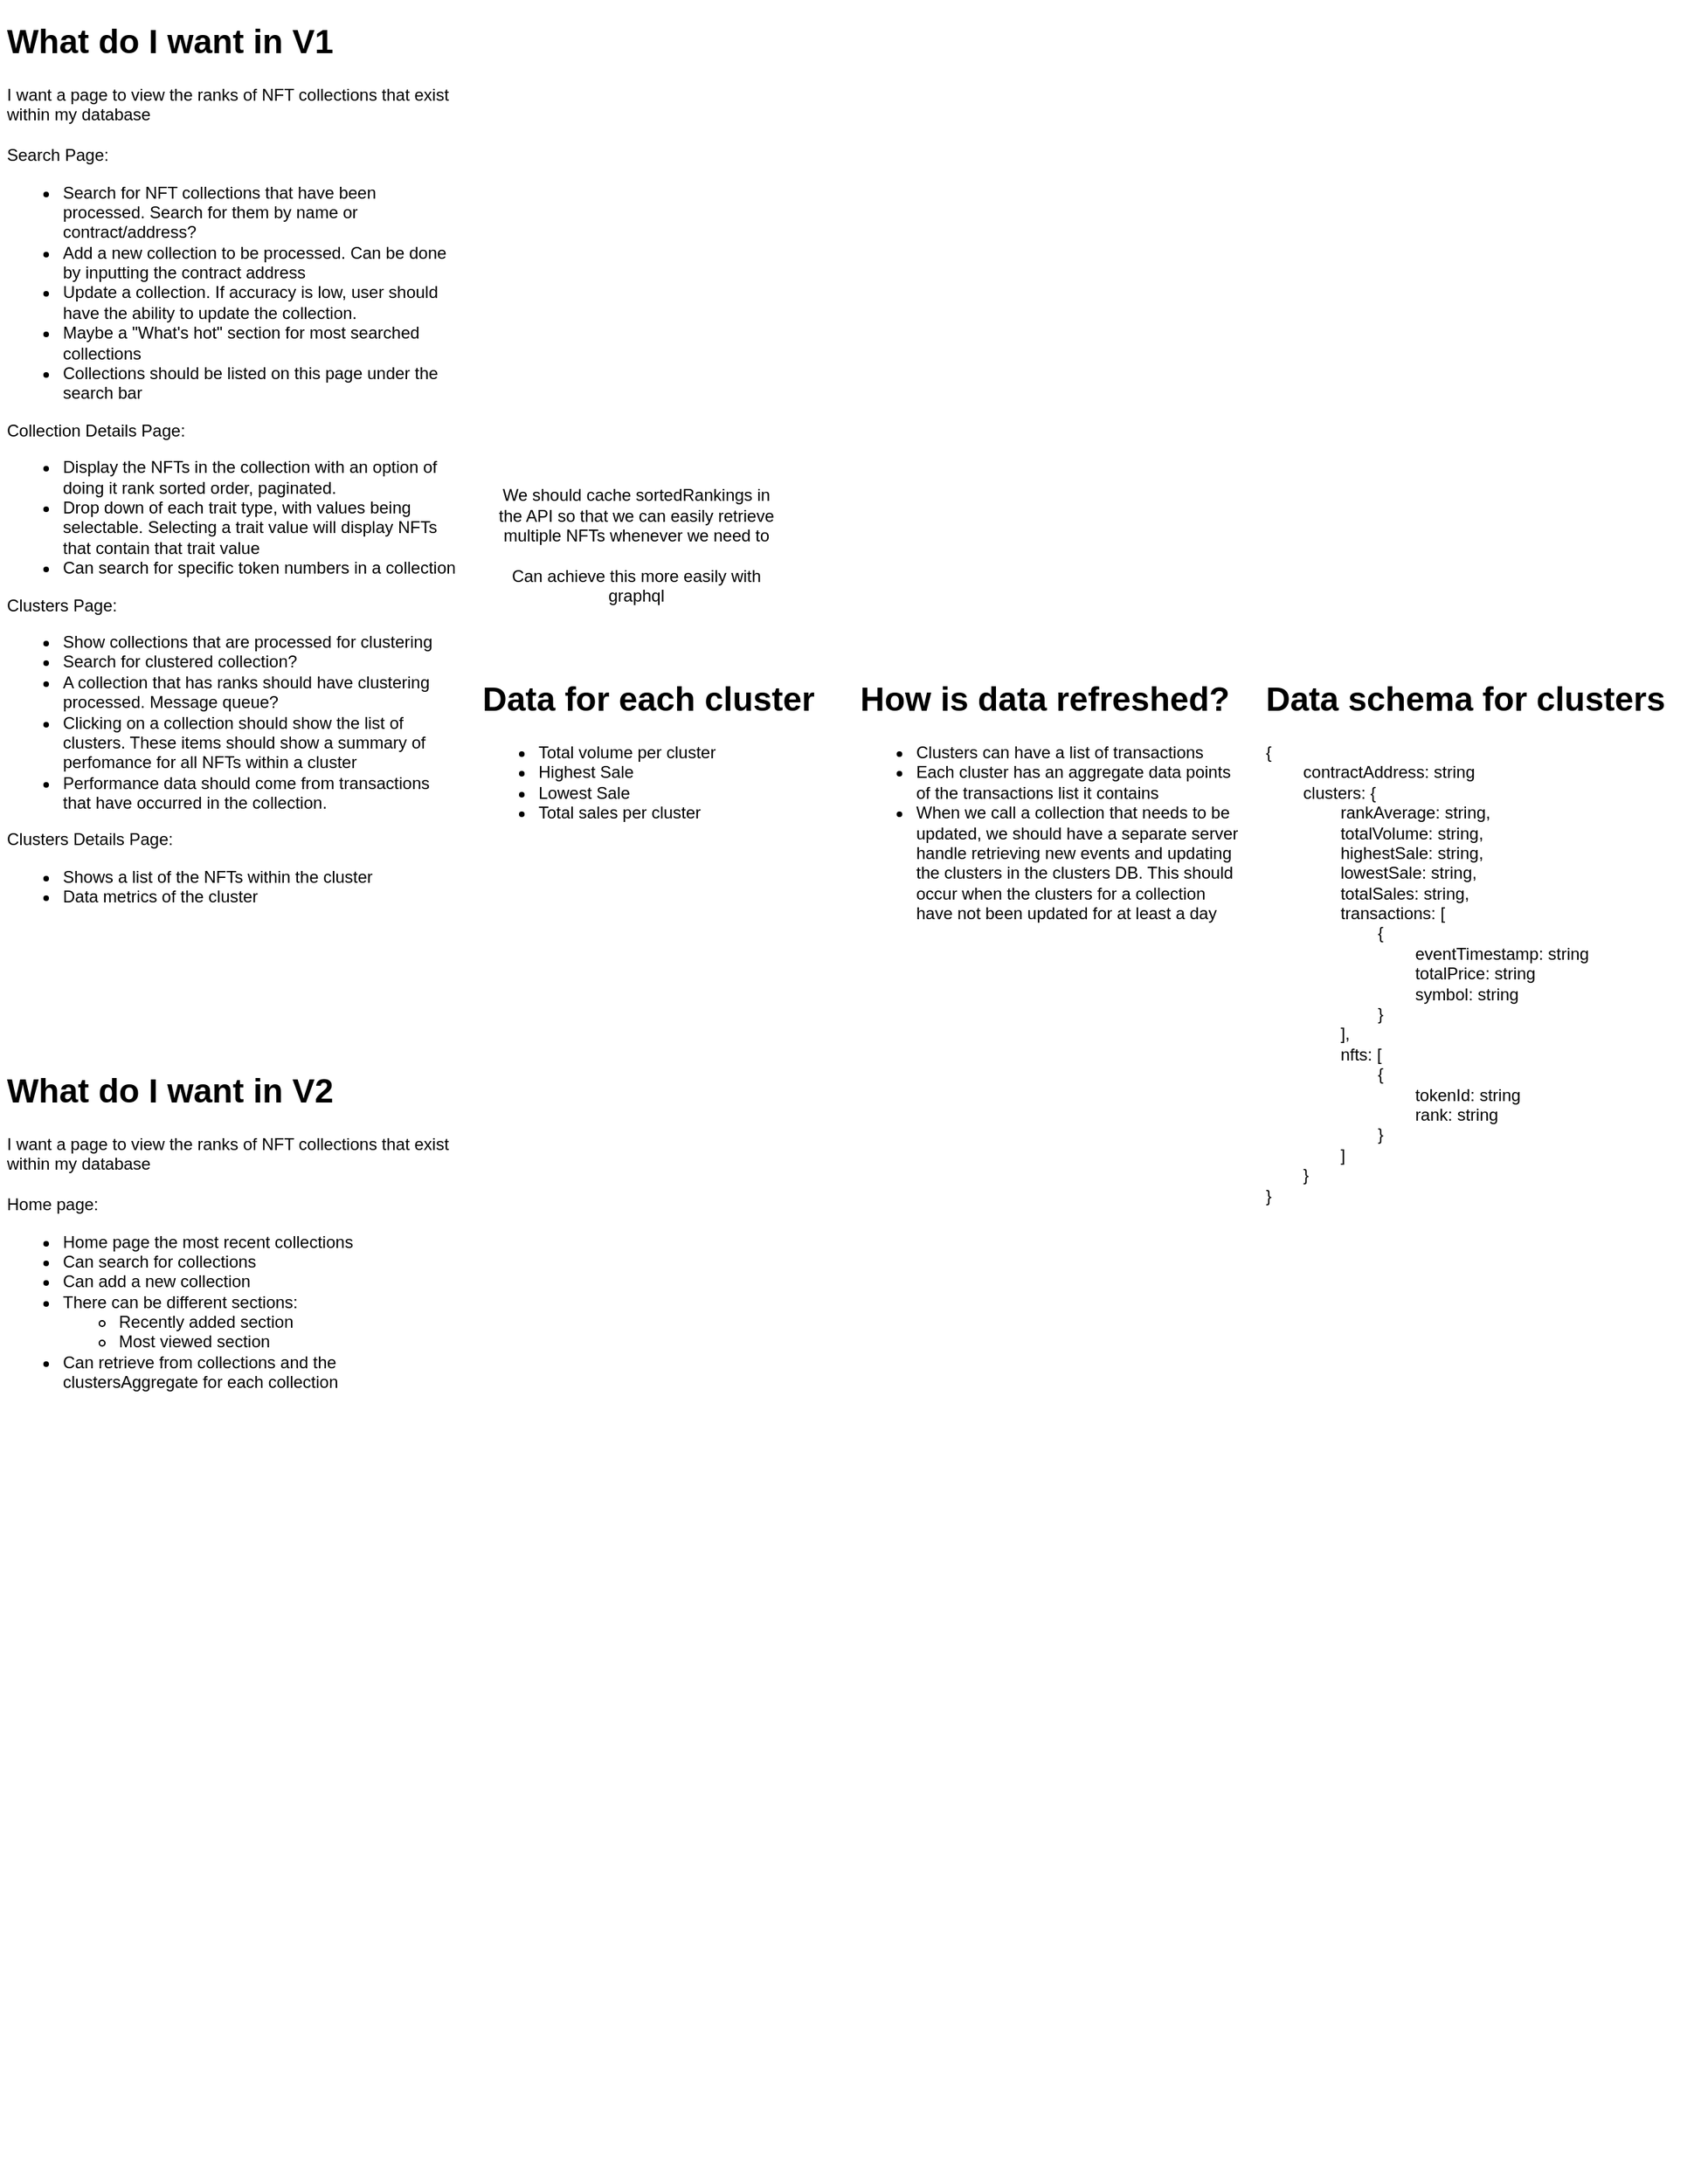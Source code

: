 <mxfile>
    <diagram id="VrxyGMRX-dzg5zkOl3ms" name="Page-1">
        <mxGraphModel dx="955" dy="620" grid="1" gridSize="10" guides="1" tooltips="1" connect="1" arrows="1" fold="1" page="1" pageScale="1" pageWidth="850" pageHeight="1100" math="0" shadow="0">
            <root>
                <mxCell id="0"/>
                <mxCell id="1" parent="0"/>
                <mxCell id="17" value="&lt;h1&gt;&lt;span&gt;What do I want in V1&lt;/span&gt;&lt;/h1&gt;&lt;div&gt;&lt;span&gt;I want a page to view the ranks of NFT collections that exist within my database&lt;/span&gt;&lt;/div&gt;&lt;div&gt;&lt;span&gt;&lt;br&gt;&lt;/span&gt;&lt;/div&gt;&lt;div&gt;&lt;span&gt;Search Page:&lt;/span&gt;&lt;/div&gt;&lt;div&gt;&lt;ul&gt;&lt;li&gt;&lt;span&gt;Search for NFT collections that have been processed. Search for them by name or contract/address?&lt;/span&gt;&lt;/li&gt;&lt;li&gt;Add a new collection to be processed. Can be done by inputting the contract address&lt;/li&gt;&lt;li&gt;Update a collection. If accuracy is low, user should have the ability to update the collection.&lt;/li&gt;&lt;li&gt;Maybe a &quot;What's hot&quot; section for most searched collections&lt;/li&gt;&lt;li&gt;Collections should be listed on this page under the search bar&lt;/li&gt;&lt;/ul&gt;&lt;div&gt;Collection Details Page:&lt;/div&gt;&lt;/div&gt;&lt;div&gt;&lt;ul&gt;&lt;li&gt;Display the NFTs in the collection with an option of doing it rank sorted order, paginated.&lt;/li&gt;&lt;li&gt;Drop down of each trait type, with values being selectable. Selecting a trait value will display NFTs that contain that trait value&lt;/li&gt;&lt;li&gt;Can search for specific token numbers in a collection&lt;/li&gt;&lt;/ul&gt;&lt;div&gt;Clusters Page:&lt;/div&gt;&lt;/div&gt;&lt;div&gt;&lt;ul&gt;&lt;li&gt;Show collections that are processed for clustering&lt;/li&gt;&lt;li&gt;Search for clustered collection?&lt;/li&gt;&lt;li&gt;A collection that has ranks should have clustering processed. Message queue?&lt;/li&gt;&lt;li&gt;Clicking on a collection should show the list of clusters. These items should show a summary of perfomance for all NFTs within a cluster&lt;/li&gt;&lt;li&gt;Performance data should come from transactions that have occurred in the collection.&amp;nbsp;&lt;/li&gt;&lt;/ul&gt;&lt;div&gt;Clusters Details Page:&lt;/div&gt;&lt;/div&gt;&lt;div&gt;&lt;ul&gt;&lt;li&gt;Shows a list of the NFTs within the cluster&lt;/li&gt;&lt;li&gt;Data metrics of the cluster&lt;/li&gt;&lt;/ul&gt;&lt;/div&gt;&lt;p&gt;&lt;/p&gt;" style="text;html=1;strokeColor=none;fillColor=none;spacing=5;spacingTop=-20;whiteSpace=wrap;overflow=hidden;rounded=0;" parent="1" vertex="1">
                    <mxGeometry x="10" y="410" width="330" height="730" as="geometry"/>
                </mxCell>
                <mxCell id="19" value="We should cache sortedRankings in the API so that we can easily retrieve multiple NFTs whenever we need to&lt;br&gt;&lt;br&gt;Can achieve this more easily with graphql&lt;br&gt;" style="text;html=1;strokeColor=none;fillColor=none;align=center;verticalAlign=middle;whiteSpace=wrap;rounded=0;" parent="1" vertex="1">
                    <mxGeometry x="360" y="740" width="210" height="100" as="geometry"/>
                </mxCell>
                <mxCell id="21" value="&lt;h1&gt;&lt;span&gt;Data for each cluster&lt;/span&gt;&lt;/h1&gt;&lt;div&gt;&lt;ul&gt;&lt;li&gt;Total volume per cluster&lt;/li&gt;&lt;li&gt;&lt;span&gt;Highest Sale&lt;/span&gt;&lt;/li&gt;&lt;li&gt;&lt;span&gt;Lowest Sale&lt;/span&gt;&lt;/li&gt;&lt;li&gt;&lt;span&gt;Total sales per cluster&lt;/span&gt;&lt;br&gt;&lt;/li&gt;&lt;/ul&gt;&lt;/div&gt;" style="text;html=1;strokeColor=none;fillColor=none;spacing=5;spacingTop=-20;whiteSpace=wrap;overflow=hidden;rounded=0;" parent="1" vertex="1">
                    <mxGeometry x="350" y="880" width="280" height="170" as="geometry"/>
                </mxCell>
                <mxCell id="22" value="&lt;h1&gt;&lt;span&gt;How is data refreshed?&lt;/span&gt;&lt;/h1&gt;&lt;div&gt;&lt;ul&gt;&lt;li&gt;Clusters can have a list of transactions&lt;/li&gt;&lt;li&gt;Each cluster has an aggregate data points of the transactions list it contains&lt;/li&gt;&lt;li&gt;When we call a collection that needs to be updated, we should have a separate server handle retrieving new events and updating the clusters in the clusters DB. This should occur when the clusters for a collection have not been updated for at least a day&lt;/li&gt;&lt;/ul&gt;&lt;/div&gt;" style="text;html=1;strokeColor=none;fillColor=none;spacing=5;spacingTop=-20;whiteSpace=wrap;overflow=hidden;rounded=0;" parent="1" vertex="1">
                    <mxGeometry x="620" y="880" width="280" height="220" as="geometry"/>
                </mxCell>
                <mxCell id="23" value="&lt;h1&gt;Data schema for clusters&lt;/h1&gt;&lt;div&gt;{&lt;/div&gt;&lt;div&gt;&lt;span style=&quot;white-space: pre&quot;&gt;&#9;&lt;/span&gt;contractAddress: string&lt;br&gt;&lt;/div&gt;&lt;div&gt;&lt;span style=&quot;white-space: pre&quot;&gt;&#9;&lt;/span&gt;clusters: {&lt;br&gt;&lt;/div&gt;&lt;div&gt;&lt;span style=&quot;white-space: pre&quot;&gt;&#9;&lt;/span&gt;&lt;span style=&quot;white-space: pre&quot;&gt;&#9;&lt;/span&gt;rankAverage: string,&lt;br&gt;&lt;/div&gt;&lt;div&gt;&lt;span style=&quot;white-space: pre&quot;&gt;&#9;&lt;/span&gt;&lt;span style=&quot;white-space: pre&quot;&gt;&#9;&lt;/span&gt;totalVolume: string,&lt;br&gt;&lt;/div&gt;&lt;div&gt;&lt;span style=&quot;white-space: pre&quot;&gt;&#9;&lt;/span&gt;&lt;span style=&quot;white-space: pre&quot;&gt;&#9;&lt;/span&gt;highestSale: string,&lt;br&gt;&lt;/div&gt;&lt;div&gt;&lt;span style=&quot;white-space: pre&quot;&gt;&#9;&lt;/span&gt;&lt;span style=&quot;white-space: pre&quot;&gt;&#9;&lt;/span&gt;lowestSale: string,&lt;br&gt;&lt;/div&gt;&lt;div&gt;&lt;span style=&quot;white-space: pre&quot;&gt;&#9;&lt;/span&gt;&lt;span style=&quot;white-space: pre&quot;&gt;&#9;&lt;/span&gt;totalSales: string,&lt;br&gt;&lt;/div&gt;&lt;div&gt;&lt;span style=&quot;white-space: pre&quot;&gt;&#9;&lt;/span&gt;&lt;span style=&quot;white-space: pre&quot;&gt;&#9;&lt;/span&gt;transactions: [&lt;/div&gt;&lt;div&gt;&lt;span style=&quot;white-space: pre&quot;&gt;&#9;&lt;/span&gt;&lt;span style=&quot;white-space: pre&quot;&gt;&#9;&lt;/span&gt;&lt;span style=&quot;white-space: pre&quot;&gt;&#9;&lt;/span&gt;{&lt;/div&gt;&lt;div&gt;&lt;span style=&quot;white-space: pre&quot;&gt;&#9;&lt;/span&gt;&lt;span style=&quot;white-space: pre&quot;&gt;&#9;&lt;/span&gt;&lt;span style=&quot;white-space: pre&quot;&gt;&#9;&lt;/span&gt;&lt;span style=&quot;white-space: pre&quot;&gt;&#9;&lt;/span&gt;eventTimestamp: string&lt;br&gt;&lt;/div&gt;&lt;div&gt;&lt;span style=&quot;white-space: pre&quot;&gt;&#9;&lt;/span&gt;&lt;span style=&quot;white-space: pre&quot;&gt;&#9;&lt;/span&gt;&lt;span style=&quot;white-space: pre&quot;&gt;&#9;&lt;/span&gt;&lt;span style=&quot;white-space: pre&quot;&gt;&#9;&lt;/span&gt;totalPrice: string&lt;br&gt;&lt;/div&gt;&lt;div&gt;&lt;span style=&quot;white-space: pre&quot;&gt;&#9;&lt;/span&gt;&lt;span style=&quot;white-space: pre&quot;&gt;&#9;&lt;/span&gt;&lt;span style=&quot;white-space: pre&quot;&gt;&#9;&lt;/span&gt;&lt;span style=&quot;white-space: pre&quot;&gt;&#9;&lt;/span&gt;symbol: string&lt;/div&gt;&lt;div&gt;&lt;span style=&quot;white-space: pre&quot;&gt;&#9;&lt;/span&gt;&lt;span style=&quot;white-space: pre&quot;&gt;&#9;&lt;/span&gt;&lt;span style=&quot;white-space: pre&quot;&gt;&#9;&lt;/span&gt;}&lt;/div&gt;&lt;div&gt;&lt;span style=&quot;white-space: pre&quot;&gt;&#9;&lt;/span&gt;&lt;span style=&quot;white-space: pre&quot;&gt;&#9;&lt;/span&gt;],&lt;br&gt;&lt;/div&gt;&lt;div&gt;&lt;span style=&quot;white-space: pre&quot;&gt;&#9;&lt;/span&gt;&lt;span style=&quot;white-space: pre&quot;&gt;&#9;&lt;/span&gt;nfts: [&lt;/div&gt;&lt;div&gt;&lt;span style=&quot;white-space: pre&quot;&gt;&#9;&lt;/span&gt;&lt;span style=&quot;white-space: pre&quot;&gt;&#9;&lt;span style=&quot;white-space: pre&quot;&gt;&#9;&lt;/span&gt;{&lt;/span&gt;&lt;br&gt;&lt;/div&gt;&lt;div&gt;&lt;span style=&quot;white-space: pre&quot;&gt;&#9;&lt;/span&gt;&lt;span style=&quot;white-space: pre&quot;&gt;&#9;&lt;/span&gt;&lt;span style=&quot;white-space: pre&quot;&gt;&#9;&lt;/span&gt;&lt;span style=&quot;white-space: pre&quot;&gt;&#9;&lt;/span&gt;tokenId: string&lt;br&gt;&lt;/div&gt;&lt;div&gt;&lt;span style=&quot;white-space: pre&quot;&gt;&#9;&lt;/span&gt;&lt;span style=&quot;white-space: pre&quot;&gt;&#9;&lt;/span&gt;&lt;span style=&quot;white-space: pre&quot;&gt;&#9;&lt;/span&gt;&lt;span style=&quot;white-space: pre&quot;&gt;&#9;&lt;/span&gt;rank: string&lt;br&gt;&lt;/div&gt;&lt;div&gt;&lt;span style=&quot;white-space: pre&quot;&gt;&#9;&lt;/span&gt;&lt;span style=&quot;white-space: pre&quot;&gt;&#9;&lt;/span&gt;&lt;span style=&quot;white-space: pre&quot;&gt;&#9;&lt;/span&gt;}&lt;br&gt;&lt;/div&gt;&lt;div&gt;&lt;span style=&quot;white-space: pre&quot;&gt;&#9;&lt;/span&gt;&lt;span style=&quot;white-space: pre&quot;&gt;&#9;&lt;/span&gt;]&lt;br&gt;&lt;/div&gt;&lt;div&gt;&lt;span style=&quot;white-space: pre&quot;&gt;&#9;&lt;/span&gt;}&lt;br&gt;&lt;/div&gt;&lt;div&gt;}&lt;/div&gt;" style="text;html=1;strokeColor=none;fillColor=none;spacing=5;spacingTop=-20;whiteSpace=wrap;overflow=hidden;rounded=0;" parent="1" vertex="1">
                    <mxGeometry x="910" y="880" width="310" height="390" as="geometry"/>
                </mxCell>
                <mxCell id="29" value="&lt;h1&gt;&lt;span&gt;What do I want in V2&lt;/span&gt;&lt;/h1&gt;&lt;div&gt;&lt;span&gt;I want a page to view the ranks of NFT collections that exist within my database&lt;/span&gt;&lt;/div&gt;&lt;div&gt;&lt;span&gt;&lt;br&gt;&lt;/span&gt;&lt;/div&gt;&lt;div&gt;Home page:&lt;/div&gt;&lt;div&gt;&lt;ul&gt;&lt;li&gt;Home page the most recent collections&lt;/li&gt;&lt;li&gt;Can search for collections&lt;/li&gt;&lt;li&gt;Can add a new collection&lt;/li&gt;&lt;li&gt;There can be different sections:&lt;/li&gt;&lt;ul&gt;&lt;li&gt;Recently added section&lt;/li&gt;&lt;li&gt;Most viewed section&lt;/li&gt;&lt;/ul&gt;&lt;li&gt;Can retrieve from collections and the clustersAggregate for each collection&lt;/li&gt;&lt;/ul&gt;&lt;/div&gt;&lt;p&gt;&lt;/p&gt;" style="text;html=1;strokeColor=none;fillColor=none;spacing=5;spacingTop=-20;whiteSpace=wrap;overflow=hidden;rounded=0;" parent="1" vertex="1">
                    <mxGeometry x="10" y="1160" width="330" height="800" as="geometry"/>
                </mxCell>
            </root>
        </mxGraphModel>
    </diagram>
</mxfile>